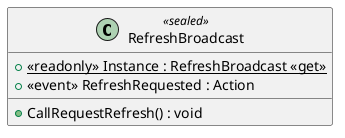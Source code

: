 @startuml RefreshBroadcast
class RefreshBroadcast <<sealed>>  {
    + {static} <<readonly>> Instance : RefreshBroadcast <<get>>
    + <<event>> RefreshRequested : Action
    + CallRequestRefresh() : void
}
@enduml